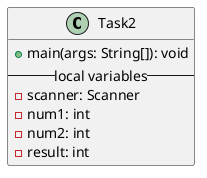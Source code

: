@startuml
class Task2 {
    +main(args: String[]): void
    -- local variables --
    - scanner: Scanner
    - num1: int
    - num2: int
    - result: int
}
@enduml
